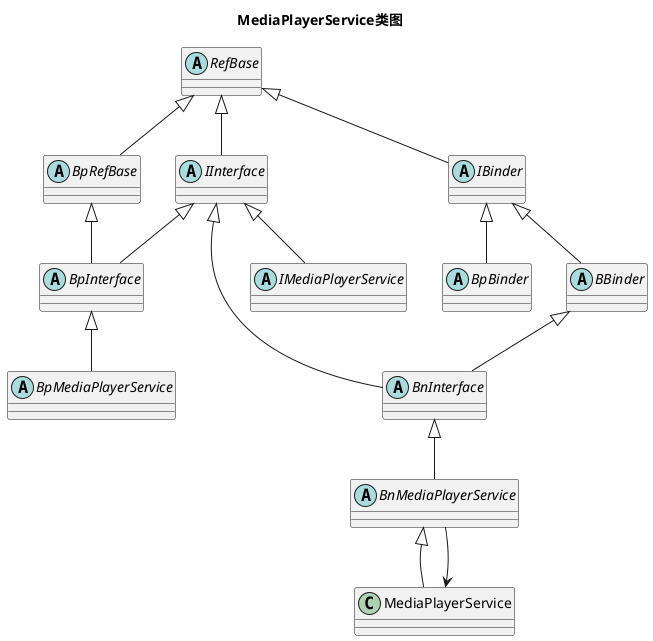 @startuml
Title "MediaPlayerService类图"
abstract class RefBase
abstract class BpRefBase
abstract class IBinder
abstract class BBinder
abstract class BpBinder


abstract class IInterface
abstract class BnInterface
abstract class BpInterface

abstract class IMediaPlayerService
abstract class BnMediaPlayerService
abstract class BpMediaPlayerService
class MediaPlayerService

RefBase <|-- IBinder
RefBase <|-- BpRefBase
IBinder <|-- BBinder
IBinder <|-- BpBinder

RefBase <|-- IInterface
IInterface <|-- BnInterface
BBinder <|-- BnInterface
IInterface <|-- BpInterface
BpRefBase <|-- BpInterface

IInterface <|-- IMediaPlayerService
BnInterface <|-- BnMediaPlayerService
BpInterface <|-- BpMediaPlayerService
BnMediaPlayerService <|-- MediaPlayerService
BnMediaPlayerService --> MediaPlayerService
@enduml
